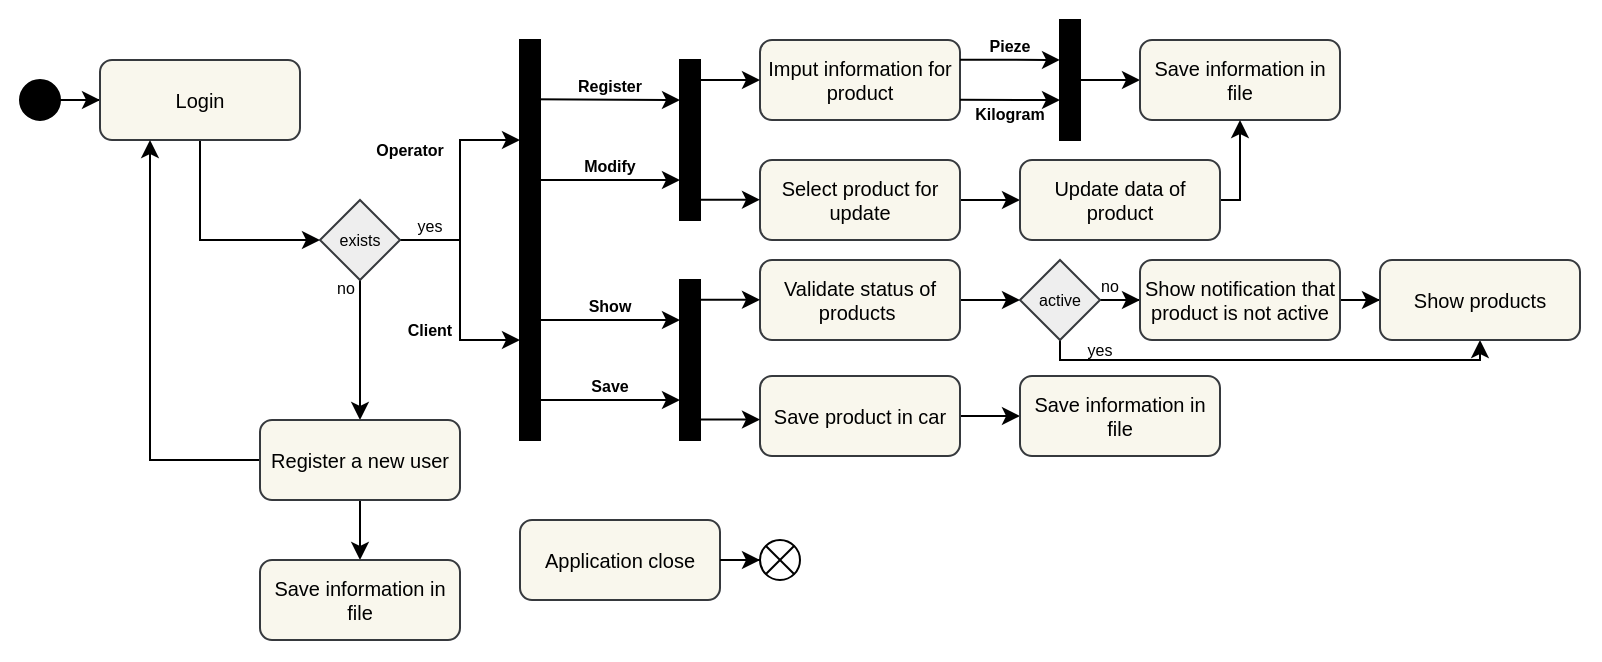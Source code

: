 <mxfile version="24.4.6" type="device">
  <diagram name="Página-1" id="3jMVb-GQmRRshAxGwUow">
    <mxGraphModel dx="574" dy="298" grid="1" gridSize="10" guides="1" tooltips="1" connect="1" arrows="1" fold="1" page="1" pageScale="1" pageWidth="850" pageHeight="1100" math="0" shadow="0">
      <root>
        <mxCell id="0" />
        <mxCell id="1" parent="0" />
        <mxCell id="vmnj22TcCsDbC8PGB1w3-65" value="" style="rounded=0;whiteSpace=wrap;html=1;strokeColor=none;" vertex="1" parent="1">
          <mxGeometry y="300" width="800" height="330" as="geometry" />
        </mxCell>
        <mxCell id="vmnj22TcCsDbC8PGB1w3-58" style="edgeStyle=orthogonalEdgeStyle;rounded=0;orthogonalLoop=1;jettySize=auto;html=1;entryX=0;entryY=0.5;entryDx=0;entryDy=0;" edge="1" parent="1" source="vmnj22TcCsDbC8PGB1w3-1" target="vmnj22TcCsDbC8PGB1w3-2">
          <mxGeometry relative="1" as="geometry" />
        </mxCell>
        <mxCell id="vmnj22TcCsDbC8PGB1w3-1" value="" style="ellipse;whiteSpace=wrap;html=1;aspect=fixed;fillColor=#000000;" vertex="1" parent="1">
          <mxGeometry x="10" y="340" width="20" height="20" as="geometry" />
        </mxCell>
        <mxCell id="vmnj22TcCsDbC8PGB1w3-4" style="edgeStyle=orthogonalEdgeStyle;rounded=0;orthogonalLoop=1;jettySize=auto;html=1;entryX=0;entryY=0.5;entryDx=0;entryDy=0;" edge="1" parent="1" source="vmnj22TcCsDbC8PGB1w3-2" target="vmnj22TcCsDbC8PGB1w3-3">
          <mxGeometry relative="1" as="geometry">
            <Array as="points">
              <mxPoint x="100" y="420" />
            </Array>
          </mxGeometry>
        </mxCell>
        <mxCell id="vmnj22TcCsDbC8PGB1w3-2" value="Login" style="rounded=1;whiteSpace=wrap;html=1;fontSize=10;fillColor=#f9f7ed;strokeColor=#36393d;" vertex="1" parent="1">
          <mxGeometry x="50" y="330" width="100" height="40" as="geometry" />
        </mxCell>
        <mxCell id="vmnj22TcCsDbC8PGB1w3-6" style="edgeStyle=orthogonalEdgeStyle;rounded=0;orthogonalLoop=1;jettySize=auto;html=1;entryX=0.5;entryY=0;entryDx=0;entryDy=0;" edge="1" parent="1" source="vmnj22TcCsDbC8PGB1w3-3" target="vmnj22TcCsDbC8PGB1w3-5">
          <mxGeometry relative="1" as="geometry" />
        </mxCell>
        <mxCell id="vmnj22TcCsDbC8PGB1w3-11" style="edgeStyle=orthogonalEdgeStyle;rounded=0;orthogonalLoop=1;jettySize=auto;html=1;exitX=1;exitY=0.5;exitDx=0;exitDy=0;entryX=0;entryY=0.25;entryDx=0;entryDy=0;" edge="1" parent="1" source="vmnj22TcCsDbC8PGB1w3-3" target="vmnj22TcCsDbC8PGB1w3-10">
          <mxGeometry relative="1" as="geometry" />
        </mxCell>
        <mxCell id="vmnj22TcCsDbC8PGB1w3-12" style="edgeStyle=orthogonalEdgeStyle;rounded=0;orthogonalLoop=1;jettySize=auto;html=1;entryX=0;entryY=0.75;entryDx=0;entryDy=0;" edge="1" parent="1" source="vmnj22TcCsDbC8PGB1w3-3" target="vmnj22TcCsDbC8PGB1w3-10">
          <mxGeometry relative="1" as="geometry" />
        </mxCell>
        <mxCell id="vmnj22TcCsDbC8PGB1w3-3" value="exists" style="rhombus;whiteSpace=wrap;html=1;fontSize=8;fillColor=#eeeeee;strokeColor=#36393d;" vertex="1" parent="1">
          <mxGeometry x="160" y="400" width="40" height="40" as="geometry" />
        </mxCell>
        <mxCell id="vmnj22TcCsDbC8PGB1w3-7" style="edgeStyle=orthogonalEdgeStyle;rounded=0;orthogonalLoop=1;jettySize=auto;html=1;entryX=0.25;entryY=1;entryDx=0;entryDy=0;" edge="1" parent="1" source="vmnj22TcCsDbC8PGB1w3-5" target="vmnj22TcCsDbC8PGB1w3-2">
          <mxGeometry relative="1" as="geometry">
            <Array as="points">
              <mxPoint x="75" y="530" />
            </Array>
          </mxGeometry>
        </mxCell>
        <mxCell id="vmnj22TcCsDbC8PGB1w3-9" style="edgeStyle=orthogonalEdgeStyle;rounded=0;orthogonalLoop=1;jettySize=auto;html=1;entryX=0.5;entryY=0;entryDx=0;entryDy=0;" edge="1" parent="1" source="vmnj22TcCsDbC8PGB1w3-5" target="vmnj22TcCsDbC8PGB1w3-8">
          <mxGeometry relative="1" as="geometry" />
        </mxCell>
        <mxCell id="vmnj22TcCsDbC8PGB1w3-5" value="Register a new user" style="rounded=1;whiteSpace=wrap;html=1;fontSize=10;fillColor=#f9f7ed;strokeColor=#36393d;" vertex="1" parent="1">
          <mxGeometry x="130" y="510" width="100" height="40" as="geometry" />
        </mxCell>
        <mxCell id="vmnj22TcCsDbC8PGB1w3-8" value="Save information in file" style="rounded=1;whiteSpace=wrap;html=1;fontSize=10;fillColor=#f9f7ed;strokeColor=#36393d;" vertex="1" parent="1">
          <mxGeometry x="130" y="580" width="100" height="40" as="geometry" />
        </mxCell>
        <mxCell id="vmnj22TcCsDbC8PGB1w3-10" value="" style="rounded=0;whiteSpace=wrap;html=1;fillColor=#000000;" vertex="1" parent="1">
          <mxGeometry x="260" y="320" width="10" height="200" as="geometry" />
        </mxCell>
        <mxCell id="vmnj22TcCsDbC8PGB1w3-13" value="Operator" style="text;html=1;align=center;verticalAlign=middle;whiteSpace=wrap;rounded=0;fontStyle=1;fontSize=8;" vertex="1" parent="1">
          <mxGeometry x="170" y="370" width="70" height="10" as="geometry" />
        </mxCell>
        <mxCell id="vmnj22TcCsDbC8PGB1w3-14" value="Client" style="text;html=1;align=center;verticalAlign=middle;whiteSpace=wrap;rounded=0;fontStyle=1;fontSize=8;" vertex="1" parent="1">
          <mxGeometry x="180" y="460" width="70" height="10" as="geometry" />
        </mxCell>
        <mxCell id="vmnj22TcCsDbC8PGB1w3-15" value="" style="rounded=0;whiteSpace=wrap;html=1;fillColor=#000000;" vertex="1" parent="1">
          <mxGeometry x="340" y="330" width="10" height="80" as="geometry" />
        </mxCell>
        <mxCell id="vmnj22TcCsDbC8PGB1w3-16" value="" style="rounded=0;whiteSpace=wrap;html=1;fillColor=#000000;" vertex="1" parent="1">
          <mxGeometry x="340" y="440" width="10" height="80" as="geometry" />
        </mxCell>
        <mxCell id="vmnj22TcCsDbC8PGB1w3-17" value="" style="endArrow=classic;html=1;rounded=0;entryX=0;entryY=0.25;entryDx=0;entryDy=0;exitX=1.033;exitY=0.148;exitDx=0;exitDy=0;exitPerimeter=0;" edge="1" parent="1" target="vmnj22TcCsDbC8PGB1w3-15">
          <mxGeometry width="50" height="50" relative="1" as="geometry">
            <mxPoint x="265.33" y="349.6" as="sourcePoint" />
            <mxPoint x="405" y="350" as="targetPoint" />
          </mxGeometry>
        </mxCell>
        <mxCell id="vmnj22TcCsDbC8PGB1w3-18" value="" style="endArrow=classic;html=1;rounded=0;entryX=0;entryY=0.25;entryDx=0;entryDy=0;exitX=1.033;exitY=0.148;exitDx=0;exitDy=0;exitPerimeter=0;" edge="1" parent="1">
          <mxGeometry width="50" height="50" relative="1" as="geometry">
            <mxPoint x="270" y="390" as="sourcePoint" />
            <mxPoint x="340" y="390" as="targetPoint" />
          </mxGeometry>
        </mxCell>
        <mxCell id="vmnj22TcCsDbC8PGB1w3-19" value="" style="endArrow=classic;html=1;rounded=0;entryX=0;entryY=0.25;entryDx=0;entryDy=0;exitX=1.033;exitY=0.148;exitDx=0;exitDy=0;exitPerimeter=0;" edge="1" parent="1">
          <mxGeometry width="50" height="50" relative="1" as="geometry">
            <mxPoint x="270" y="460" as="sourcePoint" />
            <mxPoint x="340" y="460" as="targetPoint" />
          </mxGeometry>
        </mxCell>
        <mxCell id="vmnj22TcCsDbC8PGB1w3-20" value="" style="endArrow=classic;html=1;rounded=0;entryX=0;entryY=0.25;entryDx=0;entryDy=0;exitX=1.033;exitY=0.148;exitDx=0;exitDy=0;exitPerimeter=0;" edge="1" parent="1">
          <mxGeometry width="50" height="50" relative="1" as="geometry">
            <mxPoint x="270" y="500" as="sourcePoint" />
            <mxPoint x="340" y="500" as="targetPoint" />
          </mxGeometry>
        </mxCell>
        <mxCell id="vmnj22TcCsDbC8PGB1w3-21" value="Register" style="text;html=1;align=center;verticalAlign=middle;whiteSpace=wrap;rounded=0;fontStyle=1;fontSize=8;" vertex="1" parent="1">
          <mxGeometry x="270" y="338" width="70" height="10" as="geometry" />
        </mxCell>
        <mxCell id="vmnj22TcCsDbC8PGB1w3-22" value="Modify" style="text;html=1;align=center;verticalAlign=middle;whiteSpace=wrap;rounded=0;fontStyle=1;fontSize=8;" vertex="1" parent="1">
          <mxGeometry x="270" y="378" width="70" height="10" as="geometry" />
        </mxCell>
        <mxCell id="vmnj22TcCsDbC8PGB1w3-23" value="Show" style="text;html=1;align=center;verticalAlign=middle;whiteSpace=wrap;rounded=0;fontStyle=1;fontSize=8;" vertex="1" parent="1">
          <mxGeometry x="270" y="448" width="70" height="10" as="geometry" />
        </mxCell>
        <mxCell id="vmnj22TcCsDbC8PGB1w3-24" value="Save" style="text;html=1;align=center;verticalAlign=middle;whiteSpace=wrap;rounded=0;fontStyle=1;fontSize=8;" vertex="1" parent="1">
          <mxGeometry x="270" y="488" width="70" height="10" as="geometry" />
        </mxCell>
        <mxCell id="vmnj22TcCsDbC8PGB1w3-25" value="Imput information for product" style="rounded=1;whiteSpace=wrap;html=1;fontSize=10;fillColor=#f9f7ed;strokeColor=#36393d;" vertex="1" parent="1">
          <mxGeometry x="380" y="320" width="100" height="40" as="geometry" />
        </mxCell>
        <mxCell id="vmnj22TcCsDbC8PGB1w3-53" style="edgeStyle=orthogonalEdgeStyle;rounded=0;orthogonalLoop=1;jettySize=auto;html=1;entryX=0;entryY=0.5;entryDx=0;entryDy=0;" edge="1" parent="1" source="vmnj22TcCsDbC8PGB1w3-26" target="vmnj22TcCsDbC8PGB1w3-51">
          <mxGeometry relative="1" as="geometry" />
        </mxCell>
        <mxCell id="vmnj22TcCsDbC8PGB1w3-26" value="Select product for update" style="rounded=1;whiteSpace=wrap;html=1;fontSize=10;fillColor=#f9f7ed;strokeColor=#36393d;" vertex="1" parent="1">
          <mxGeometry x="380" y="380" width="100" height="40" as="geometry" />
        </mxCell>
        <mxCell id="vmnj22TcCsDbC8PGB1w3-31" style="edgeStyle=orthogonalEdgeStyle;rounded=0;orthogonalLoop=1;jettySize=auto;html=1;entryX=0;entryY=0.5;entryDx=0;entryDy=0;" edge="1" parent="1" source="vmnj22TcCsDbC8PGB1w3-27" target="vmnj22TcCsDbC8PGB1w3-30">
          <mxGeometry relative="1" as="geometry" />
        </mxCell>
        <mxCell id="vmnj22TcCsDbC8PGB1w3-27" value="Validate status of products&amp;nbsp;" style="rounded=1;whiteSpace=wrap;html=1;fontSize=10;fillColor=#f9f7ed;strokeColor=#36393d;" vertex="1" parent="1">
          <mxGeometry x="380" y="430" width="100" height="40" as="geometry" />
        </mxCell>
        <mxCell id="vmnj22TcCsDbC8PGB1w3-55" style="edgeStyle=orthogonalEdgeStyle;rounded=0;orthogonalLoop=1;jettySize=auto;html=1;entryX=0;entryY=0.5;entryDx=0;entryDy=0;" edge="1" parent="1" source="vmnj22TcCsDbC8PGB1w3-28" target="vmnj22TcCsDbC8PGB1w3-54">
          <mxGeometry relative="1" as="geometry" />
        </mxCell>
        <mxCell id="vmnj22TcCsDbC8PGB1w3-28" value="Save product in car" style="rounded=1;whiteSpace=wrap;html=1;fontSize=10;fillColor=#f9f7ed;strokeColor=#36393d;" vertex="1" parent="1">
          <mxGeometry x="380" y="488" width="100" height="40" as="geometry" />
        </mxCell>
        <mxCell id="vmnj22TcCsDbC8PGB1w3-33" style="edgeStyle=orthogonalEdgeStyle;rounded=0;orthogonalLoop=1;jettySize=auto;html=1;entryX=0;entryY=0.5;entryDx=0;entryDy=0;" edge="1" parent="1" source="vmnj22TcCsDbC8PGB1w3-30" target="vmnj22TcCsDbC8PGB1w3-32">
          <mxGeometry relative="1" as="geometry" />
        </mxCell>
        <mxCell id="vmnj22TcCsDbC8PGB1w3-35" style="edgeStyle=orthogonalEdgeStyle;rounded=0;orthogonalLoop=1;jettySize=auto;html=1;entryX=0.5;entryY=1;entryDx=0;entryDy=0;" edge="1" parent="1" source="vmnj22TcCsDbC8PGB1w3-30" target="vmnj22TcCsDbC8PGB1w3-34">
          <mxGeometry relative="1" as="geometry">
            <Array as="points">
              <mxPoint x="530" y="480" />
              <mxPoint x="740" y="480" />
            </Array>
          </mxGeometry>
        </mxCell>
        <mxCell id="vmnj22TcCsDbC8PGB1w3-30" value="active" style="rhombus;whiteSpace=wrap;html=1;fontSize=8;fillColor=#eeeeee;strokeColor=#36393d;" vertex="1" parent="1">
          <mxGeometry x="510" y="430" width="40" height="40" as="geometry" />
        </mxCell>
        <mxCell id="vmnj22TcCsDbC8PGB1w3-36" style="edgeStyle=orthogonalEdgeStyle;rounded=0;orthogonalLoop=1;jettySize=auto;html=1;entryX=0;entryY=0.5;entryDx=0;entryDy=0;" edge="1" parent="1" source="vmnj22TcCsDbC8PGB1w3-32" target="vmnj22TcCsDbC8PGB1w3-34">
          <mxGeometry relative="1" as="geometry" />
        </mxCell>
        <mxCell id="vmnj22TcCsDbC8PGB1w3-32" value="Show notification that product is not active" style="rounded=1;whiteSpace=wrap;html=1;fontSize=10;fillColor=#f9f7ed;strokeColor=#36393d;" vertex="1" parent="1">
          <mxGeometry x="570" y="430" width="100" height="40" as="geometry" />
        </mxCell>
        <mxCell id="vmnj22TcCsDbC8PGB1w3-34" value="Show products" style="rounded=1;whiteSpace=wrap;html=1;fontSize=10;fillColor=#f9f7ed;strokeColor=#36393d;" vertex="1" parent="1">
          <mxGeometry x="690" y="430" width="100" height="40" as="geometry" />
        </mxCell>
        <mxCell id="vmnj22TcCsDbC8PGB1w3-46" style="edgeStyle=orthogonalEdgeStyle;rounded=0;orthogonalLoop=1;jettySize=auto;html=1;entryX=0;entryY=0.5;entryDx=0;entryDy=0;" edge="1" parent="1" source="vmnj22TcCsDbC8PGB1w3-37" target="vmnj22TcCsDbC8PGB1w3-39">
          <mxGeometry relative="1" as="geometry" />
        </mxCell>
        <mxCell id="vmnj22TcCsDbC8PGB1w3-37" value="" style="rounded=0;whiteSpace=wrap;html=1;fillColor=#000000;" vertex="1" parent="1">
          <mxGeometry x="530" y="310" width="10" height="60" as="geometry" />
        </mxCell>
        <mxCell id="vmnj22TcCsDbC8PGB1w3-39" value="Save information in file" style="rounded=1;whiteSpace=wrap;html=1;fontSize=10;fillColor=#f9f7ed;strokeColor=#36393d;" vertex="1" parent="1">
          <mxGeometry x="570" y="320" width="100" height="40" as="geometry" />
        </mxCell>
        <mxCell id="vmnj22TcCsDbC8PGB1w3-42" value="" style="endArrow=classic;html=1;rounded=0;entryX=0;entryY=0.333;entryDx=0;entryDy=0;entryPerimeter=0;" edge="1" parent="1" target="vmnj22TcCsDbC8PGB1w3-37">
          <mxGeometry width="50" height="50" relative="1" as="geometry">
            <mxPoint x="480" y="329.84" as="sourcePoint" />
            <mxPoint x="520" y="329.84" as="targetPoint" />
          </mxGeometry>
        </mxCell>
        <mxCell id="vmnj22TcCsDbC8PGB1w3-43" value="" style="endArrow=classic;html=1;rounded=0;entryX=0;entryY=0.667;entryDx=0;entryDy=0;entryPerimeter=0;" edge="1" parent="1" target="vmnj22TcCsDbC8PGB1w3-37">
          <mxGeometry width="50" height="50" relative="1" as="geometry">
            <mxPoint x="480" y="349.92" as="sourcePoint" />
            <mxPoint x="520" y="349.92" as="targetPoint" />
          </mxGeometry>
        </mxCell>
        <mxCell id="vmnj22TcCsDbC8PGB1w3-44" value="Pieze" style="text;html=1;align=center;verticalAlign=middle;whiteSpace=wrap;rounded=0;fontStyle=1;fontSize=8;" vertex="1" parent="1">
          <mxGeometry x="480" y="318" width="50" height="10" as="geometry" />
        </mxCell>
        <mxCell id="vmnj22TcCsDbC8PGB1w3-45" value="Kilogram" style="text;html=1;align=center;verticalAlign=middle;whiteSpace=wrap;rounded=0;fontStyle=1;fontSize=8;" vertex="1" parent="1">
          <mxGeometry x="480" y="352" width="50" height="10" as="geometry" />
        </mxCell>
        <mxCell id="vmnj22TcCsDbC8PGB1w3-47" value="" style="endArrow=classic;html=1;rounded=0;" edge="1" parent="1">
          <mxGeometry width="50" height="50" relative="1" as="geometry">
            <mxPoint x="350" y="340" as="sourcePoint" />
            <mxPoint x="380" y="340" as="targetPoint" />
          </mxGeometry>
        </mxCell>
        <mxCell id="vmnj22TcCsDbC8PGB1w3-48" value="" style="endArrow=classic;html=1;rounded=0;" edge="1" parent="1">
          <mxGeometry width="50" height="50" relative="1" as="geometry">
            <mxPoint x="350" y="399.86" as="sourcePoint" />
            <mxPoint x="380" y="399.86" as="targetPoint" />
          </mxGeometry>
        </mxCell>
        <mxCell id="vmnj22TcCsDbC8PGB1w3-52" style="edgeStyle=orthogonalEdgeStyle;rounded=0;orthogonalLoop=1;jettySize=auto;html=1;entryX=0.5;entryY=1;entryDx=0;entryDy=0;exitX=1;exitY=0.5;exitDx=0;exitDy=0;" edge="1" parent="1" source="vmnj22TcCsDbC8PGB1w3-51" target="vmnj22TcCsDbC8PGB1w3-39">
          <mxGeometry relative="1" as="geometry">
            <Array as="points">
              <mxPoint x="620" y="400" />
            </Array>
          </mxGeometry>
        </mxCell>
        <mxCell id="vmnj22TcCsDbC8PGB1w3-51" value="Update data of product" style="rounded=1;whiteSpace=wrap;html=1;fontSize=10;fillColor=#f9f7ed;strokeColor=#36393d;" vertex="1" parent="1">
          <mxGeometry x="510" y="380" width="100" height="40" as="geometry" />
        </mxCell>
        <mxCell id="vmnj22TcCsDbC8PGB1w3-54" value="Save information in file" style="rounded=1;whiteSpace=wrap;html=1;fontSize=10;fillColor=#f9f7ed;strokeColor=#36393d;" vertex="1" parent="1">
          <mxGeometry x="510" y="488" width="100" height="40" as="geometry" />
        </mxCell>
        <mxCell id="vmnj22TcCsDbC8PGB1w3-56" value="" style="endArrow=classic;html=1;rounded=0;" edge="1" parent="1">
          <mxGeometry width="50" height="50" relative="1" as="geometry">
            <mxPoint x="350" y="449.9" as="sourcePoint" />
            <mxPoint x="380" y="449.9" as="targetPoint" />
          </mxGeometry>
        </mxCell>
        <mxCell id="vmnj22TcCsDbC8PGB1w3-57" value="" style="endArrow=classic;html=1;rounded=0;" edge="1" parent="1">
          <mxGeometry width="50" height="50" relative="1" as="geometry">
            <mxPoint x="350" y="509.76" as="sourcePoint" />
            <mxPoint x="380" y="509.76" as="targetPoint" />
          </mxGeometry>
        </mxCell>
        <mxCell id="vmnj22TcCsDbC8PGB1w3-60" value="" style="verticalLabelPosition=bottom;verticalAlign=top;html=1;shape=mxgraph.flowchart.or;" vertex="1" parent="1">
          <mxGeometry x="380" y="570" width="20" height="20" as="geometry" />
        </mxCell>
        <mxCell id="vmnj22TcCsDbC8PGB1w3-61" value="Application close" style="rounded=1;whiteSpace=wrap;html=1;fontSize=10;fillColor=#f9f7ed;strokeColor=#36393d;" vertex="1" parent="1">
          <mxGeometry x="260" y="560" width="100" height="40" as="geometry" />
        </mxCell>
        <mxCell id="vmnj22TcCsDbC8PGB1w3-62" style="edgeStyle=orthogonalEdgeStyle;rounded=0;orthogonalLoop=1;jettySize=auto;html=1;entryX=0;entryY=0.5;entryDx=0;entryDy=0;entryPerimeter=0;" edge="1" parent="1" source="vmnj22TcCsDbC8PGB1w3-61" target="vmnj22TcCsDbC8PGB1w3-60">
          <mxGeometry relative="1" as="geometry" />
        </mxCell>
        <mxCell id="vmnj22TcCsDbC8PGB1w3-63" value="yes" style="text;html=1;align=center;verticalAlign=middle;whiteSpace=wrap;rounded=0;fontStyle=0;fontSize=8;" vertex="1" parent="1">
          <mxGeometry x="540" y="470" width="20" height="10" as="geometry" />
        </mxCell>
        <mxCell id="vmnj22TcCsDbC8PGB1w3-64" value="no" style="text;html=1;align=center;verticalAlign=middle;whiteSpace=wrap;rounded=0;fontStyle=0;fontSize=8;" vertex="1" parent="1">
          <mxGeometry x="550" y="438" width="10" height="10" as="geometry" />
        </mxCell>
        <mxCell id="vmnj22TcCsDbC8PGB1w3-66" value="yes" style="text;html=1;align=center;verticalAlign=middle;whiteSpace=wrap;rounded=0;fontStyle=0;fontSize=8;" vertex="1" parent="1">
          <mxGeometry x="205" y="408" width="20" height="10" as="geometry" />
        </mxCell>
        <mxCell id="vmnj22TcCsDbC8PGB1w3-67" value="no" style="text;html=1;align=center;verticalAlign=middle;whiteSpace=wrap;rounded=0;fontStyle=0;fontSize=8;" vertex="1" parent="1">
          <mxGeometry x="168" y="439" width="10" height="10" as="geometry" />
        </mxCell>
      </root>
    </mxGraphModel>
  </diagram>
</mxfile>
